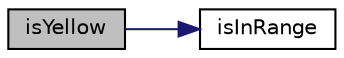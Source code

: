 digraph "isYellow"
{
 // LATEX_PDF_SIZE
  edge [fontname="Helvetica",fontsize="10",labelfontname="Helvetica",labelfontsize="10"];
  node [fontname="Helvetica",fontsize="10",shape=record];
  rankdir="LR";
  Node1 [label="isYellow",height=0.2,width=0.4,color="black", fillcolor="grey75", style="filled", fontcolor="black",tooltip=" "];
  Node1 -> Node2 [color="midnightblue",fontsize="10",style="solid"];
  Node2 [label="isInRange",height=0.2,width=0.4,color="black", fillcolor="white", style="filled",URL="$_common_functions_8cpp.html#a215db5a1e084860b722927077d7ed55c",tooltip=" "];
}
